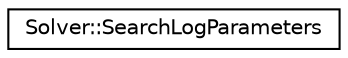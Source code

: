 digraph "Graphical Class Hierarchy"
{
 // LATEX_PDF_SIZE
  edge [fontname="Helvetica",fontsize="10",labelfontname="Helvetica",labelfontsize="10"];
  node [fontname="Helvetica",fontsize="10",shape=record];
  rankdir="LR";
  Node0 [label="Solver::SearchLogParameters",height=0.2,width=0.4,color="black", fillcolor="white", style="filled",URL="$structoperations__research_1_1_solver_1_1_search_log_parameters.html",tooltip="Creates a search monitor from logging parameters."];
}
